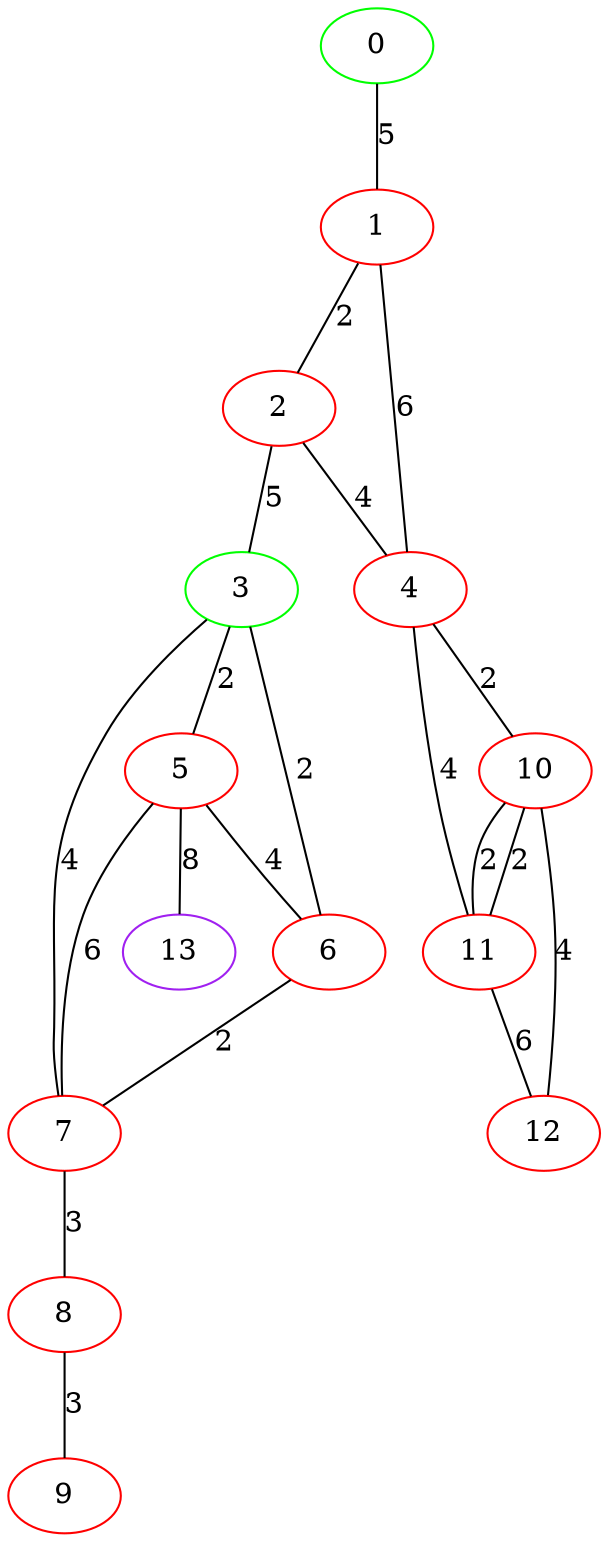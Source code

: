 graph "" {
0 [color=green, weight=2];
1 [color=red, weight=1];
2 [color=red, weight=1];
3 [color=green, weight=2];
4 [color=red, weight=1];
5 [color=red, weight=1];
6 [color=red, weight=1];
7 [color=red, weight=1];
8 [color=red, weight=1];
9 [color=red, weight=1];
10 [color=red, weight=1];
11 [color=red, weight=1];
12 [color=red, weight=1];
13 [color=purple, weight=4];
0 -- 1  [key=0, label=5];
1 -- 2  [key=0, label=2];
1 -- 4  [key=0, label=6];
2 -- 3  [key=0, label=5];
2 -- 4  [key=0, label=4];
3 -- 5  [key=0, label=2];
3 -- 6  [key=0, label=2];
3 -- 7  [key=0, label=4];
4 -- 10  [key=0, label=2];
4 -- 11  [key=0, label=4];
5 -- 13  [key=0, label=8];
5 -- 6  [key=0, label=4];
5 -- 7  [key=0, label=6];
6 -- 7  [key=0, label=2];
7 -- 8  [key=0, label=3];
8 -- 9  [key=0, label=3];
10 -- 12  [key=0, label=4];
10 -- 11  [key=0, label=2];
10 -- 11  [key=1, label=2];
11 -- 12  [key=0, label=6];
}
